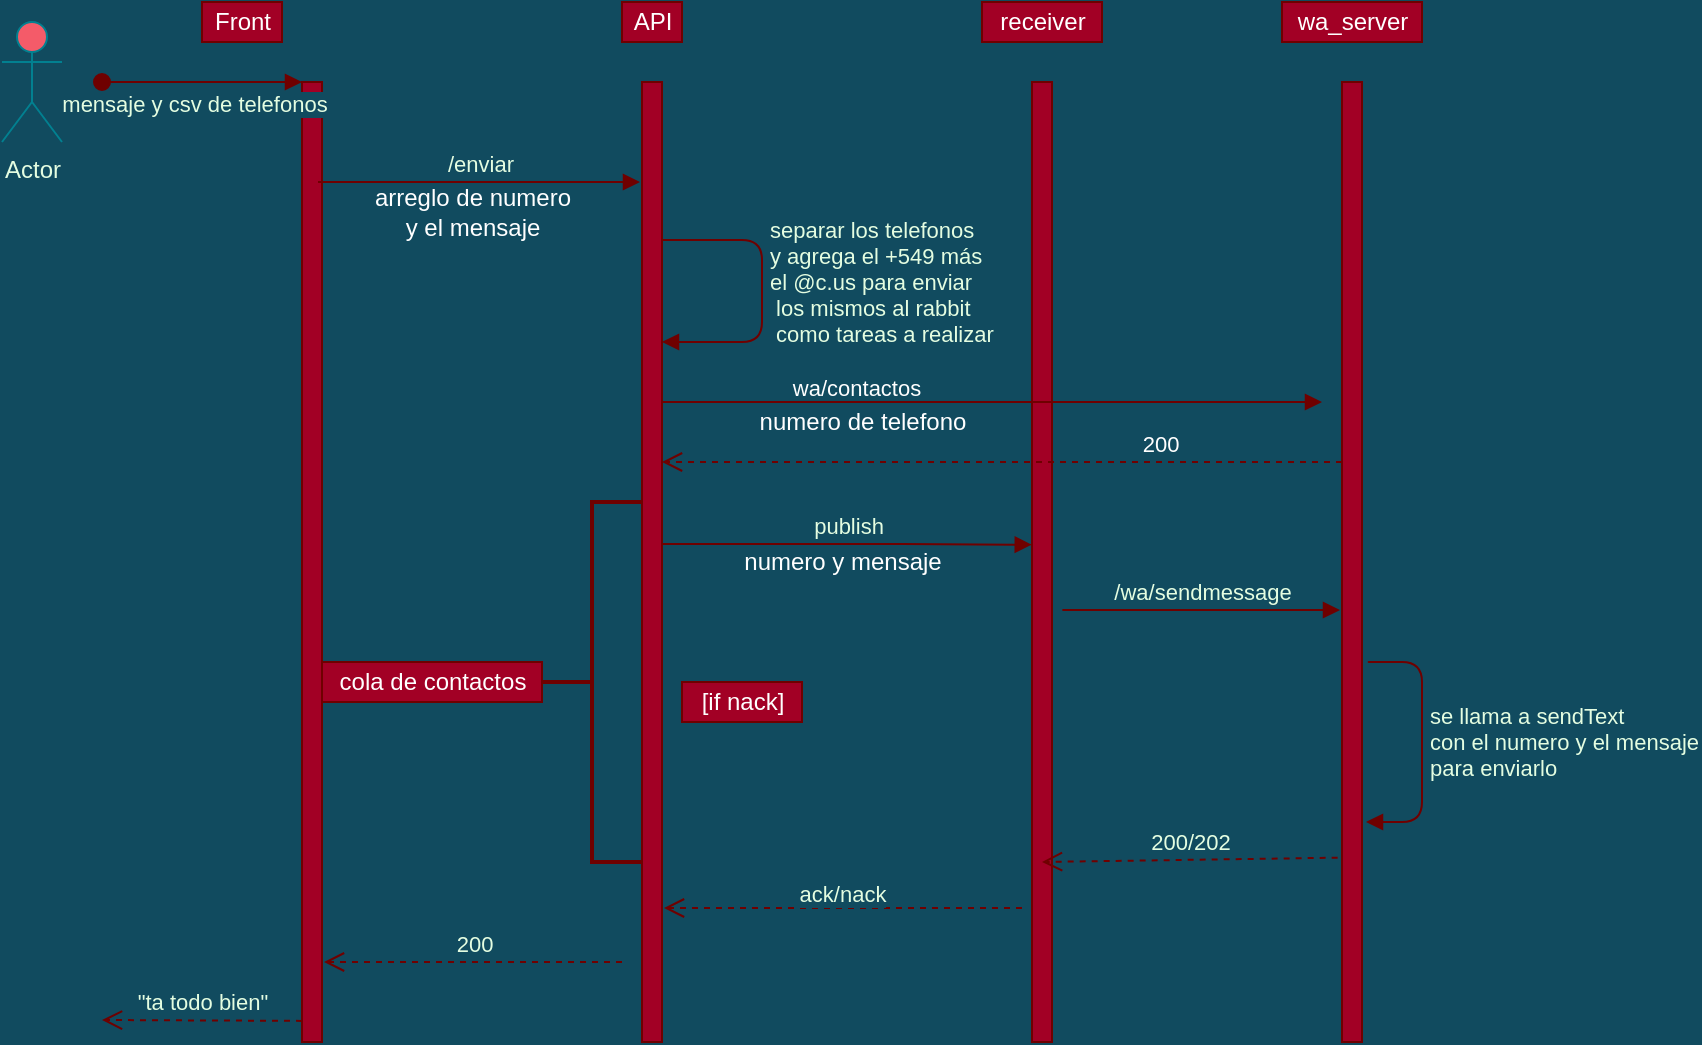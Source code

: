<mxfile version="14.9.6" type="github" pages="3">
  <diagram id="e_GjIW62b-9_NgmLpTDM" name="Page-1">
    <mxGraphModel dx="1848" dy="567" grid="1" gridSize="10" guides="1" tooltips="1" connect="1" arrows="1" fold="1" page="1" pageScale="1" pageWidth="827" pageHeight="1169" background="#114B5F" math="0" shadow="0">
      <root>
        <mxCell id="0" />
        <mxCell id="1" parent="0" />
        <mxCell id="rRYqMlunE34TTQPCxK1C-10" value="" style="html=1;points=[];perimeter=orthogonalPerimeter;fontStyle=0;fillColor=#a20025;strokeColor=#6F0000;fontColor=#ffffff;" parent="1" vertex="1">
          <mxGeometry x="110" y="70" width="10" height="480" as="geometry" />
        </mxCell>
        <mxCell id="rRYqMlunE34TTQPCxK1C-11" value="mensaje y csv de telefonos" style="html=1;verticalAlign=bottom;startArrow=oval;endArrow=block;startSize=8;fontColor=#E4FDE1;labelBackgroundColor=#114B5F;fontStyle=0;fillColor=#a20025;strokeColor=#6F0000;" parent="1" target="rRYqMlunE34TTQPCxK1C-10" edge="1">
          <mxGeometry x="-0.077" y="-20" relative="1" as="geometry">
            <mxPoint x="10" y="70" as="sourcePoint" />
            <mxPoint as="offset" />
          </mxGeometry>
        </mxCell>
        <mxCell id="rRYqMlunE34TTQPCxK1C-13" value="API" style="text;html=1;align=center;verticalAlign=middle;resizable=0;points=[];autosize=1;fontStyle=0;fillColor=#a20025;strokeColor=#6F0000;fontColor=#ffffff;" parent="1" vertex="1">
          <mxGeometry x="270" y="30" width="30" height="20" as="geometry" />
        </mxCell>
        <mxCell id="rRYqMlunE34TTQPCxK1C-14" value="Front" style="text;html=1;align=center;verticalAlign=middle;resizable=0;points=[];autosize=1;fontStyle=0;fillColor=#a20025;strokeColor=#6F0000;fontColor=#ffffff;" parent="1" vertex="1">
          <mxGeometry x="60" y="30" width="40" height="20" as="geometry" />
        </mxCell>
        <mxCell id="rRYqMlunE34TTQPCxK1C-15" value="" style="html=1;points=[];perimeter=orthogonalPerimeter;fontStyle=0;fillColor=#a20025;strokeColor=#6F0000;fontColor=#ffffff;" parent="1" vertex="1">
          <mxGeometry x="280" y="70" width="10" height="480" as="geometry" />
        </mxCell>
        <mxCell id="rRYqMlunE34TTQPCxK1C-17" value="receiver" style="text;html=1;align=center;verticalAlign=middle;resizable=0;points=[];autosize=1;fontStyle=0;fillColor=#a20025;strokeColor=#6F0000;fontColor=#ffffff;" parent="1" vertex="1">
          <mxGeometry x="450" y="30" width="60" height="20" as="geometry" />
        </mxCell>
        <mxCell id="rRYqMlunE34TTQPCxK1C-18" value="" style="html=1;points=[];perimeter=orthogonalPerimeter;fontStyle=0;fillColor=#a20025;strokeColor=#6F0000;fontColor=#ffffff;" parent="1" vertex="1">
          <mxGeometry x="475" y="70" width="10" height="480" as="geometry" />
        </mxCell>
        <mxCell id="rRYqMlunE34TTQPCxK1C-20" value="/enviar" style="html=1;verticalAlign=bottom;endArrow=block;fontColor=#E4FDE1;labelBackgroundColor=#114B5F;fontStyle=0;fillColor=#a20025;strokeColor=#6F0000;" parent="1" edge="1">
          <mxGeometry width="80" relative="1" as="geometry">
            <mxPoint x="118" y="120" as="sourcePoint" />
            <mxPoint x="279" y="120" as="targetPoint" />
          </mxGeometry>
        </mxCell>
        <mxCell id="rRYqMlunE34TTQPCxK1C-26" value="separar los telefonos&lt;br&gt;y agrega el +549 más&lt;br&gt;el @c.us para&amp;nbsp;enviar&lt;br&gt;&amp;nbsp;los mismos al rabbit&lt;br&gt;&amp;nbsp;como tareas a realizar" style="edgeStyle=orthogonalEdgeStyle;html=1;align=left;spacingLeft=2;endArrow=block;entryX=1;entryY=0;fontColor=#E4FDE1;labelBackgroundColor=#114B5F;fontStyle=0;fillColor=#a20025;strokeColor=#6F0000;" parent="1" edge="1">
          <mxGeometry x="-0.06" relative="1" as="geometry">
            <mxPoint x="290" y="149" as="sourcePoint" />
            <Array as="points">
              <mxPoint x="340" y="149" />
              <mxPoint x="340" y="200" />
            </Array>
            <mxPoint x="290" y="200" as="targetPoint" />
            <mxPoint as="offset" />
          </mxGeometry>
        </mxCell>
        <mxCell id="rRYqMlunE34TTQPCxK1C-27" value="publish&lt;br&gt;" style="html=1;verticalAlign=bottom;endArrow=block;fontColor=#E4FDE1;labelBackgroundColor=#114B5F;fontStyle=0;fillColor=#a20025;strokeColor=#6F0000;entryX=-0.012;entryY=0.482;entryDx=0;entryDy=0;entryPerimeter=0;" parent="1" edge="1" target="rRYqMlunE34TTQPCxK1C-18">
          <mxGeometry width="80" relative="1" as="geometry">
            <mxPoint x="290" y="301" as="sourcePoint" />
            <mxPoint x="470" y="240" as="targetPoint" />
            <Array as="points">
              <mxPoint x="350" y="301" />
              <mxPoint x="400" y="301" />
            </Array>
          </mxGeometry>
        </mxCell>
        <mxCell id="rRYqMlunE34TTQPCxK1C-29" value="" style="strokeWidth=2;html=1;shape=mxgraph.flowchart.annotation_2;align=left;labelPosition=right;pointerEvents=1;fontStyle=0;fillColor=#a20025;strokeColor=#6F0000;fontColor=#ffffff;" parent="1" vertex="1">
          <mxGeometry x="230" y="280" width="50" height="180" as="geometry" />
        </mxCell>
        <mxCell id="rRYqMlunE34TTQPCxK1C-30" value="cola de contactos" style="text;html=1;align=center;verticalAlign=middle;resizable=0;points=[];autosize=1;fontStyle=0;fillColor=#a20025;strokeColor=#6F0000;fontColor=#ffffff;" parent="1" vertex="1">
          <mxGeometry x="120" y="360" width="110" height="20" as="geometry" />
        </mxCell>
        <mxCell id="rRYqMlunE34TTQPCxK1C-33" value="" style="html=1;points=[];perimeter=orthogonalPerimeter;fontStyle=0;fillColor=#a20025;strokeColor=#6F0000;fontColor=#ffffff;" parent="1" vertex="1">
          <mxGeometry x="630" y="70" width="10" height="480" as="geometry" />
        </mxCell>
        <mxCell id="rRYqMlunE34TTQPCxK1C-35" value="/wa/sendmessage" style="html=1;verticalAlign=bottom;endArrow=block;fontColor=#E4FDE1;labelBackgroundColor=#114B5F;fontStyle=0;fillColor=#a20025;strokeColor=#6F0000;exitX=1.518;exitY=0.55;exitDx=0;exitDy=0;exitPerimeter=0;" parent="1" edge="1" source="rRYqMlunE34TTQPCxK1C-18">
          <mxGeometry width="80" relative="1" as="geometry">
            <mxPoint x="485" y="260" as="sourcePoint" />
            <mxPoint x="629" y="334" as="targetPoint" />
          </mxGeometry>
        </mxCell>
        <mxCell id="rRYqMlunE34TTQPCxK1C-36" value="wa_server" style="text;html=1;align=center;verticalAlign=middle;resizable=0;points=[];autosize=1;fontStyle=0;fillColor=#a20025;strokeColor=#6F0000;fontColor=#ffffff;" parent="1" vertex="1">
          <mxGeometry x="600" y="30" width="70" height="20" as="geometry" />
        </mxCell>
        <mxCell id="rRYqMlunE34TTQPCxK1C-38" value="se llama a sendText&lt;br&gt;con el numero y el mensaje&lt;br&gt;para enviarlo" style="edgeStyle=orthogonalEdgeStyle;html=1;align=left;spacingLeft=2;endArrow=block;fontColor=#E4FDE1;labelBackgroundColor=#114B5F;fontStyle=0;fillColor=#a20025;strokeColor=#6F0000;" parent="1" edge="1">
          <mxGeometry x="0.08" relative="1" as="geometry">
            <mxPoint x="650" y="360" as="sourcePoint" />
            <Array as="points">
              <mxPoint x="640" y="360" />
              <mxPoint x="670" y="360" />
              <mxPoint x="670" y="440" />
            </Array>
            <mxPoint x="642" y="440" as="targetPoint" />
            <mxPoint as="offset" />
          </mxGeometry>
        </mxCell>
        <mxCell id="rRYqMlunE34TTQPCxK1C-39" value="200/202" style="html=1;verticalAlign=bottom;endArrow=open;dashed=1;endSize=8;fontColor=#E4FDE1;labelBackgroundColor=#114B5F;fontStyle=0;fillColor=#a20025;strokeColor=#6F0000;exitX=-0.218;exitY=0.808;exitDx=0;exitDy=0;exitPerimeter=0;" parent="1" edge="1" source="rRYqMlunE34TTQPCxK1C-33">
          <mxGeometry relative="1" as="geometry">
            <mxPoint x="630" y="380" as="sourcePoint" />
            <mxPoint x="480" y="460" as="targetPoint" />
            <mxPoint as="offset" />
          </mxGeometry>
        </mxCell>
        <mxCell id="rRYqMlunE34TTQPCxK1C-40" value="ack/nack" style="html=1;verticalAlign=bottom;endArrow=open;dashed=1;endSize=8;fontColor=#E4FDE1;labelBackgroundColor=#114B5F;fontStyle=0;fillColor=#a20025;strokeColor=#6F0000;" parent="1" edge="1">
          <mxGeometry x="0.006" y="2" relative="1" as="geometry">
            <mxPoint x="470" y="483" as="sourcePoint" />
            <mxPoint x="291" y="483" as="targetPoint" />
            <Array as="points" />
            <mxPoint as="offset" />
          </mxGeometry>
        </mxCell>
        <mxCell id="rRYqMlunE34TTQPCxK1C-41" value="200" style="html=1;verticalAlign=bottom;endArrow=open;dashed=1;endSize=8;fontColor=#E4FDE1;labelBackgroundColor=#114B5F;fontStyle=0;fillColor=#a20025;strokeColor=#6F0000;" parent="1" edge="1">
          <mxGeometry relative="1" as="geometry">
            <mxPoint x="270" y="510" as="sourcePoint" />
            <mxPoint x="121" y="510" as="targetPoint" />
          </mxGeometry>
        </mxCell>
        <mxCell id="rRYqMlunE34TTQPCxK1C-42" value="&quot;ta todo bien&quot;&lt;br&gt;" style="html=1;verticalAlign=bottom;endArrow=open;dashed=1;endSize=8;fontColor=#E4FDE1;labelBackgroundColor=#114B5F;fontStyle=0;fillColor=#a20025;strokeColor=#6F0000;exitX=0;exitY=0.978;exitDx=0;exitDy=0;exitPerimeter=0;" parent="1" edge="1" source="rRYqMlunE34TTQPCxK1C-10">
          <mxGeometry relative="1" as="geometry">
            <mxPoint x="110" y="430" as="sourcePoint" />
            <mxPoint x="10" y="539" as="targetPoint" />
          </mxGeometry>
        </mxCell>
        <mxCell id="vmRkT-IFG5H0dKgP35je-5" value="Actor" style="shape=umlActor;verticalLabelPosition=bottom;verticalAlign=top;html=1;fillColor=#F45B69;strokeColor=#028090;fontColor=#E4FDE1;" vertex="1" parent="1">
          <mxGeometry x="-40" y="40" width="30" height="60" as="geometry" />
        </mxCell>
        <mxCell id="vmRkT-IFG5H0dKgP35je-7" value="[if nack]" style="text;html=1;align=center;verticalAlign=middle;resizable=0;points=[];autosize=1;strokeColor=#6F0000;fontColor=#ffffff;fillColor=#a20025;" vertex="1" parent="1">
          <mxGeometry x="300" y="370" width="60" height="20" as="geometry" />
        </mxCell>
        <mxCell id="vmRkT-IFG5H0dKgP35je-16" value="numero y mensaje" style="text;html=1;align=center;verticalAlign=middle;resizable=0;points=[];autosize=1;strokeColor=none;fontColor=#FFFFFF;" vertex="1" parent="1">
          <mxGeometry x="325" y="300" width="110" height="20" as="geometry" />
        </mxCell>
        <mxCell id="vmRkT-IFG5H0dKgP35je-17" value="arreglo de numero &lt;br&gt;y el mensaje" style="text;html=1;align=center;verticalAlign=middle;resizable=0;points=[];autosize=1;strokeColor=none;fontColor=#FFFFFF;" vertex="1" parent="1">
          <mxGeometry x="140" y="120" width="110" height="30" as="geometry" />
        </mxCell>
        <mxCell id="vmRkT-IFG5H0dKgP35je-18" value="wa/contactos" style="html=1;verticalAlign=bottom;endArrow=block;labelBackgroundColor=none;fontColor=#FFFFFF;strokeColor=#6F0000;fillColor=#F45B69;" edge="1" parent="1">
          <mxGeometry x="-0.415" y="-2" width="80" relative="1" as="geometry">
            <mxPoint x="290" y="230" as="sourcePoint" />
            <mxPoint x="620" y="230" as="targetPoint" />
            <mxPoint as="offset" />
          </mxGeometry>
        </mxCell>
        <mxCell id="vmRkT-IFG5H0dKgP35je-19" value="numero de telefono" style="text;html=1;align=center;verticalAlign=middle;resizable=0;points=[];autosize=1;strokeColor=none;fontColor=#FFFFFF;" vertex="1" parent="1">
          <mxGeometry x="330" y="230" width="120" height="20" as="geometry" />
        </mxCell>
        <mxCell id="vmRkT-IFG5H0dKgP35je-20" value="200" style="html=1;verticalAlign=bottom;endArrow=open;dashed=1;endSize=8;labelBackgroundColor=none;fontColor=#FFFFFF;strokeColor=#6F0000;fillColor=#F45B69;" edge="1" parent="1" target="rRYqMlunE34TTQPCxK1C-15">
          <mxGeometry x="-0.471" relative="1" as="geometry">
            <mxPoint x="630" y="260" as="sourcePoint" />
            <mxPoint x="550" y="260" as="targetPoint" />
            <mxPoint x="-1" as="offset" />
          </mxGeometry>
        </mxCell>
      </root>
    </mxGraphModel>
  </diagram>
  <diagram id="nvcsUZCZ_lyO4qrPr8XE" name="Page-2">
    <mxGraphModel dx="1848" dy="567" grid="1" gridSize="10" guides="1" tooltips="1" connect="1" arrows="1" fold="1" page="1" pageScale="1" pageWidth="827" pageHeight="1169" background="#114B5F" math="0" shadow="0">
      <root>
        <mxCell id="duWVvaIoEpHsNVLwJWk0-0" />
        <mxCell id="duWVvaIoEpHsNVLwJWk0-1" parent="duWVvaIoEpHsNVLwJWk0-0" />
        <mxCell id="7IUWTPmFv9OWIRrUlm-j-0" value="" style="html=1;points=[];perimeter=orthogonalPerimeter;fontStyle=0;fontColor=#ffffff;fillColor=#6F0000;strokeColor=#33FFFF;" vertex="1" parent="duWVvaIoEpHsNVLwJWk0-1">
          <mxGeometry x="-8" y="61" width="10" height="760" as="geometry" />
        </mxCell>
        <mxCell id="7IUWTPmFv9OWIRrUlm-j-1" value="mensaje y csv de telefonos" style="html=1;verticalAlign=bottom;startArrow=oval;endArrow=block;startSize=8;fontColor=#E4FDE1;labelBackgroundColor=#114B5F;fontStyle=0;fillColor=#a20025;strokeColor=#6F0000;" edge="1" parent="duWVvaIoEpHsNVLwJWk0-1" target="7IUWTPmFv9OWIRrUlm-j-0">
          <mxGeometry x="-0.077" y="-20" relative="1" as="geometry">
            <mxPoint x="-108" y="61.0" as="sourcePoint" />
            <mxPoint as="offset" />
          </mxGeometry>
        </mxCell>
        <mxCell id="7IUWTPmFv9OWIRrUlm-j-2" value="API" style="text;html=1;align=center;verticalAlign=middle;resizable=0;points=[];autosize=1;fontStyle=0;fillColor=#a20025;fontColor=#ffffff;strokeColor=#000000;" vertex="1" parent="duWVvaIoEpHsNVLwJWk0-1">
          <mxGeometry x="152" y="21" width="30" height="20" as="geometry" />
        </mxCell>
        <mxCell id="7IUWTPmFv9OWIRrUlm-j-3" value="Front" style="text;html=1;align=center;verticalAlign=middle;resizable=0;points=[];autosize=1;fontStyle=0;fillColor=#a20025;fontColor=#ffffff;strokeColor=#000000;" vertex="1" parent="duWVvaIoEpHsNVLwJWk0-1">
          <mxGeometry x="-58" y="21" width="40" height="20" as="geometry" />
        </mxCell>
        <mxCell id="7IUWTPmFv9OWIRrUlm-j-4" value="" style="html=1;points=[];perimeter=orthogonalPerimeter;fontStyle=0;fontColor=#ffffff;fillColor=#6F0000;strokeColor=#33FFFF;" vertex="1" parent="duWVvaIoEpHsNVLwJWk0-1">
          <mxGeometry x="162" y="71" width="10" height="760" as="geometry" />
        </mxCell>
        <mxCell id="7IUWTPmFv9OWIRrUlm-j-5" value="receiver" style="text;html=1;align=center;verticalAlign=middle;resizable=0;points=[];autosize=1;fontStyle=0;fillColor=#a20025;fontColor=#ffffff;strokeColor=#000000;" vertex="1" parent="duWVvaIoEpHsNVLwJWk0-1">
          <mxGeometry x="332" y="21" width="60" height="20" as="geometry" />
        </mxCell>
        <mxCell id="7IUWTPmFv9OWIRrUlm-j-6" value="" style="html=1;points=[];perimeter=orthogonalPerimeter;fontStyle=0;fontColor=#ffffff;fillColor=#6F0000;strokeColor=#33FFFF;" vertex="1" parent="duWVvaIoEpHsNVLwJWk0-1">
          <mxGeometry x="357" y="71" width="10" height="750" as="geometry" />
        </mxCell>
        <mxCell id="7IUWTPmFv9OWIRrUlm-j-7" value="/enviar" style="html=1;verticalAlign=bottom;endArrow=block;fontColor=#E4FDE1;labelBackgroundColor=#114B5F;fontStyle=0;fillColor=#a20025;strokeColor=#6F0000;" edge="1" parent="duWVvaIoEpHsNVLwJWk0-1">
          <mxGeometry width="80" relative="1" as="geometry">
            <mxPoint y="111.0" as="sourcePoint" />
            <mxPoint x="161" y="111.0" as="targetPoint" />
          </mxGeometry>
        </mxCell>
        <mxCell id="7IUWTPmFv9OWIRrUlm-j-8" value="separar los telefonos&lt;br&gt;y agrega el +549 más&lt;br&gt;el @c.us para&amp;nbsp;enviar&lt;br&gt;&amp;nbsp;los mismos al rabbit&lt;br&gt;&amp;nbsp;como tareas a realizar" style="edgeStyle=orthogonalEdgeStyle;html=1;align=left;spacingLeft=2;endArrow=block;entryX=1;entryY=0;fontColor=#E4FDE1;labelBackgroundColor=#114B5F;fontStyle=0;fillColor=#a20025;strokeColor=#6F0000;" edge="1" parent="duWVvaIoEpHsNVLwJWk0-1">
          <mxGeometry x="-0.06" relative="1" as="geometry">
            <mxPoint x="172" y="140" as="sourcePoint" />
            <Array as="points">
              <mxPoint x="222" y="140" />
              <mxPoint x="222" y="191" />
            </Array>
            <mxPoint x="172" y="191.0" as="targetPoint" />
            <mxPoint as="offset" />
          </mxGeometry>
        </mxCell>
        <mxCell id="7IUWTPmFv9OWIRrUlm-j-11" value="cola de contactos" style="text;html=1;align=center;verticalAlign=middle;resizable=0;points=[];autosize=1;fontStyle=0;fontColor=#FFFFFF;" vertex="1" parent="duWVvaIoEpHsNVLwJWk0-1">
          <mxGeometry x="217" y="370" width="110" height="20" as="geometry" />
        </mxCell>
        <mxCell id="7IUWTPmFv9OWIRrUlm-j-12" value="" style="html=1;points=[];perimeter=orthogonalPerimeter;fontStyle=0;fontColor=#ffffff;fillColor=#6F0000;strokeColor=#33FFFF;" vertex="1" parent="duWVvaIoEpHsNVLwJWk0-1">
          <mxGeometry x="512" y="71" width="10" height="750" as="geometry" />
        </mxCell>
        <mxCell id="7IUWTPmFv9OWIRrUlm-j-14" value="wa_server" style="text;html=1;align=center;verticalAlign=middle;resizable=0;points=[];autosize=1;fontStyle=0;fillColor=#a20025;fontColor=#ffffff;strokeColor=#000000;" vertex="1" parent="duWVvaIoEpHsNVLwJWk0-1">
          <mxGeometry x="482" y="21" width="70" height="20" as="geometry" />
        </mxCell>
        <mxCell id="7IUWTPmFv9OWIRrUlm-j-18" value="200" style="html=1;verticalAlign=bottom;endArrow=open;dashed=1;endSize=8;fontColor=#E4FDE1;labelBackgroundColor=#114B5F;fontStyle=0;fillColor=#a20025;strokeColor=#6F0000;" edge="1" parent="duWVvaIoEpHsNVLwJWk0-1">
          <mxGeometry relative="1" as="geometry">
            <mxPoint x="152" y="440.41" as="sourcePoint" />
            <mxPoint x="3" y="440.41" as="targetPoint" />
          </mxGeometry>
        </mxCell>
        <mxCell id="7IUWTPmFv9OWIRrUlm-j-19" value="200" style="html=1;verticalAlign=bottom;endArrow=open;dashed=1;endSize=8;fontColor=#E4FDE1;labelBackgroundColor=#114B5F;fontStyle=0;fillColor=#a20025;strokeColor=#6F0000;exitX=0;exitY=0.978;exitDx=0;exitDy=0;exitPerimeter=0;" edge="1" parent="duWVvaIoEpHsNVLwJWk0-1" source="7IUWTPmFv9OWIRrUlm-j-0">
          <mxGeometry relative="1" as="geometry">
            <mxPoint x="-8" y="421" as="sourcePoint" />
            <mxPoint x="-108" y="804" as="targetPoint" />
          </mxGeometry>
        </mxCell>
        <mxCell id="7IUWTPmFv9OWIRrUlm-j-20" value="Actor" style="shape=umlActor;verticalLabelPosition=bottom;verticalAlign=top;html=1;fillColor=#F45B69;strokeColor=#028090;fontColor=#E4FDE1;" vertex="1" parent="duWVvaIoEpHsNVLwJWk0-1">
          <mxGeometry x="-158" y="31" width="30" height="60" as="geometry" />
        </mxCell>
        <mxCell id="7IUWTPmFv9OWIRrUlm-j-23" value="arreglo de numero &lt;br&gt;y el mensaje" style="text;html=1;align=center;verticalAlign=middle;resizable=0;points=[];autosize=1;strokeColor=none;fontColor=#FFFFFF;" vertex="1" parent="duWVvaIoEpHsNVLwJWk0-1">
          <mxGeometry x="22" y="111" width="110" height="30" as="geometry" />
        </mxCell>
        <mxCell id="7IUWTPmFv9OWIRrUlm-j-24" value="wa/contactos" style="html=1;verticalAlign=bottom;endArrow=block;labelBackgroundColor=none;fontColor=#FFFFFF;strokeColor=#6F0000;fillColor=#F45B69;" edge="1" parent="duWVvaIoEpHsNVLwJWk0-1">
          <mxGeometry x="-0.415" y="-2" width="80" relative="1" as="geometry">
            <mxPoint x="172" y="221.0" as="sourcePoint" />
            <mxPoint x="502.0" y="221.0" as="targetPoint" />
            <mxPoint as="offset" />
          </mxGeometry>
        </mxCell>
        <mxCell id="7IUWTPmFv9OWIRrUlm-j-25" value="numero de telefono" style="text;html=1;align=center;verticalAlign=middle;resizable=0;points=[];autosize=1;strokeColor=none;fontColor=#FFFFFF;" vertex="1" parent="duWVvaIoEpHsNVLwJWk0-1">
          <mxGeometry x="212" y="221" width="120" height="20" as="geometry" />
        </mxCell>
        <mxCell id="7IUWTPmFv9OWIRrUlm-j-26" value="200/202" style="html=1;verticalAlign=bottom;endArrow=open;dashed=1;endSize=8;labelBackgroundColor=none;fontColor=#FFFFFF;strokeColor=#6F0000;fillColor=#F45B69;" edge="1" parent="duWVvaIoEpHsNVLwJWk0-1" target="7IUWTPmFv9OWIRrUlm-j-4">
          <mxGeometry x="-0.471" relative="1" as="geometry">
            <mxPoint x="512.0" y="251.0" as="sourcePoint" />
            <mxPoint x="432" y="251" as="targetPoint" />
            <mxPoint x="-1" as="offset" />
          </mxGeometry>
        </mxCell>
        <mxCell id="7IUWTPmFv9OWIRrUlm-j-28" value="[IF 200]" style="text;html=1;align=center;verticalAlign=middle;resizable=0;points=[];autosize=1;strokeColor=#6F0000;fontColor=#ffffff;fillColor=#a20025;" vertex="1" parent="duWVvaIoEpHsNVLwJWk0-1">
          <mxGeometry x="172" y="271" width="60" height="20" as="geometry" />
        </mxCell>
        <mxCell id="7IUWTPmFv9OWIRrUlm-j-29" value="[IF 202]" style="text;html=1;align=center;verticalAlign=middle;resizable=0;points=[];autosize=1;strokeColor=#6F0000;fontColor=#ffffff;fillColor=#a20025;" vertex="1" parent="duWVvaIoEpHsNVLwJWk0-1">
          <mxGeometry x="172" y="491" width="60" height="20" as="geometry" />
        </mxCell>
        <mxCell id="l0CbvsXMqjMeDrieVr2W-0" value="EnviarMensaje" style="edgeStyle=orthogonalEdgeStyle;html=1;align=left;spacingLeft=2;endArrow=block;entryX=1;entryY=0;fontColor=#E4FDE1;labelBackgroundColor=#114B5F;fontStyle=0;fillColor=#a20025;strokeColor=#6F0000;" edge="1" parent="duWVvaIoEpHsNVLwJWk0-1">
          <mxGeometry x="-0.06" relative="1" as="geometry">
            <mxPoint x="172" y="345.47" as="sourcePoint" />
            <Array as="points">
              <mxPoint x="222" y="345.47" />
              <mxPoint x="222" y="396.47" />
            </Array>
            <mxPoint x="172" y="396.47" as="targetPoint" />
            <mxPoint as="offset" />
          </mxGeometry>
        </mxCell>
        <mxCell id="l0CbvsXMqjMeDrieVr2W-1" value="cola de agendar" style="text;html=1;align=center;verticalAlign=middle;resizable=0;points=[];autosize=1;fontStyle=0;fontColor=#FFFFFF;" vertex="1" parent="duWVvaIoEpHsNVLwJWk0-1">
          <mxGeometry x="222" y="741" width="100" height="20" as="geometry" />
        </mxCell>
        <mxCell id="l0CbvsXMqjMeDrieVr2W-2" value="EnviarMensaje" style="edgeStyle=orthogonalEdgeStyle;html=1;align=left;spacingLeft=2;endArrow=block;entryX=1;entryY=0;fontColor=#E4FDE1;labelBackgroundColor=#114B5F;fontStyle=0;fillColor=#a20025;strokeColor=#6F0000;" edge="1" parent="duWVvaIoEpHsNVLwJWk0-1">
          <mxGeometry x="-0.06" relative="1" as="geometry">
            <mxPoint x="177.01" y="711" as="sourcePoint" />
            <Array as="points">
              <mxPoint x="227.01" y="711" />
              <mxPoint x="227.01" y="762" />
            </Array>
            <mxPoint x="177.01" y="762" as="targetPoint" />
            <mxPoint as="offset" />
          </mxGeometry>
        </mxCell>
        <mxCell id="nAEHPFP_jKM4JDUUHZeW-0" value="add cola agregar" style="whiteSpace=wrap;html=1;rounded=0;sketch=0;fontColor=#FFFFFF;strokeColor=#33FFFF;fillColor=#6F0000;" vertex="1" parent="duWVvaIoEpHsNVLwJWk0-1">
          <mxGeometry x="172" y="511" width="80" height="30" as="geometry" />
        </mxCell>
        <mxCell id="nAEHPFP_jKM4JDUUHZeW-1" value="add cola contactos" style="whiteSpace=wrap;html=1;rounded=0;sketch=0;fontColor=#FFFFFF;strokeColor=#33FFFF;fillColor=#6F0000;" vertex="1" parent="duWVvaIoEpHsNVLwJWk0-1">
          <mxGeometry x="172" y="291" width="80" height="30" as="geometry" />
        </mxCell>
        <mxCell id="nAEHPFP_jKM4JDUUHZeW-2" value="" style="html=1;points=[];perimeter=orthogonalPerimeter;rounded=0;sketch=0;fontColor=#FFFFFF;strokeColor=#33FFFF;fillColor=#6F0000;" vertex="1" parent="duWVvaIoEpHsNVLwJWk0-1">
          <mxGeometry x="652" y="71" width="10" height="740" as="geometry" />
        </mxCell>
        <mxCell id="nAEHPFP_jKM4JDUUHZeW-3" value="contactos" style="text;align=center;verticalAlign=middle;resizable=0;points=[];autosize=1;fillColor=#a20025;fontColor=#ffffff;strokeColor=#000000;" vertex="1" parent="duWVvaIoEpHsNVLwJWk0-1">
          <mxGeometry x="622" y="31" width="80" height="20" as="geometry" />
        </mxCell>
        <mxCell id="QPnsRI8cQ0i_AQByiZ1Q-0" value="" style="html=1;points=[];perimeter=orthogonalPerimeter;rounded=0;sketch=0;fontColor=#FFFFFF;strokeColor=#33FFFF;fillColor=#6F0000;" vertex="1" parent="duWVvaIoEpHsNVLwJWk0-1">
          <mxGeometry x="782" y="71" width="10" height="740" as="geometry" />
        </mxCell>
        <mxCell id="QPnsRI8cQ0i_AQByiZ1Q-1" value="/py/agregarContacto" style="html=1;verticalAlign=bottom;endArrow=block;labelBackgroundColor=none;fontColor=#FFFFFF;strokeColor=#6f0000;fillColor=#F45B69;" edge="1" parent="duWVvaIoEpHsNVLwJWk0-1">
          <mxGeometry x="0.149" width="80" relative="1" as="geometry">
            <mxPoint x="172" y="571" as="sourcePoint" />
            <mxPoint x="642" y="571" as="targetPoint" />
            <mxPoint x="1" as="offset" />
          </mxGeometry>
        </mxCell>
        <mxCell id="QPnsRI8cQ0i_AQByiZ1Q-2" value="refresh_wa" style="text;html=1;align=center;verticalAlign=middle;resizable=0;points=[];autosize=1;fontColor=#FFFFFF;fillColor=#A20025;strokeColor=#000000;" vertex="1" parent="duWVvaIoEpHsNVLwJWk0-1">
          <mxGeometry x="747" y="31" width="70" height="20" as="geometry" />
        </mxCell>
        <mxCell id="QPnsRI8cQ0i_AQByiZ1Q-3" value="nombre telefono" style="text;html=1;align=center;verticalAlign=middle;resizable=0;points=[];autosize=1;strokeColor=none;fontColor=#FFFFFF;" vertex="1" parent="duWVvaIoEpHsNVLwJWk0-1">
          <mxGeometry x="392" y="576" width="100" height="20" as="geometry" />
        </mxCell>
        <mxCell id="QPnsRI8cQ0i_AQByiZ1Q-4" value="actualiza" style="html=1;verticalAlign=bottom;endArrow=block;labelBackgroundColor=none;fontColor=#FFFFFF;strokeColor=#6f0000;fillColor=#F45B69;" edge="1" parent="duWVvaIoEpHsNVLwJWk0-1">
          <mxGeometry width="80" relative="1" as="geometry">
            <mxPoint x="662" y="601" as="sourcePoint" />
            <mxPoint x="772" y="602" as="targetPoint" />
            <Array as="points" />
          </mxGeometry>
        </mxCell>
        <mxCell id="QPnsRI8cQ0i_AQByiZ1Q-5" value="return" style="html=1;verticalAlign=bottom;endArrow=open;dashed=1;endSize=8;labelBackgroundColor=none;fontColor=#FFFFFF;strokeColor=#6f0000;fillColor=#F45B69;entryX=1.141;entryY=0.758;entryDx=0;entryDy=0;entryPerimeter=0;" edge="1" parent="duWVvaIoEpHsNVLwJWk0-1" target="nAEHPFP_jKM4JDUUHZeW-2">
          <mxGeometry relative="1" as="geometry">
            <mxPoint x="782" y="631" as="sourcePoint" />
            <mxPoint x="702" y="631" as="targetPoint" />
          </mxGeometry>
        </mxCell>
        <mxCell id="QPnsRI8cQ0i_AQByiZ1Q-6" value="200" style="html=1;verticalAlign=bottom;endArrow=open;dashed=1;endSize=8;labelBackgroundColor=none;fontColor=#FFFFFF;strokeColor=#6f0000;fillColor=#F45B69;entryX=1.553;entryY=0.765;entryDx=0;entryDy=0;entryPerimeter=0;" edge="1" parent="duWVvaIoEpHsNVLwJWk0-1" target="7IUWTPmFv9OWIRrUlm-j-4">
          <mxGeometry x="-0.195" y="1" relative="1" as="geometry">
            <mxPoint x="637" y="651" as="sourcePoint" />
            <mxPoint x="367" y="652" as="targetPoint" />
            <mxPoint as="offset" />
          </mxGeometry>
        </mxCell>
        <mxCell id="QPnsRI8cQ0i_AQByiZ1Q-8" value="" style="strokeWidth=2;html=1;shape=mxgraph.flowchart.annotation_2;align=left;labelPosition=right;pointerEvents=1;rounded=0;sketch=0;fontColor=#ffffff;fillColor=#a20025;strokeColor=#6F0000;" vertex="1" parent="duWVvaIoEpHsNVLwJWk0-1">
          <mxGeometry x="111" y="561" width="50" height="100" as="geometry" />
        </mxCell>
        <mxCell id="QPnsRI8cQ0i_AQByiZ1Q-9" value="Cola Agregar" style="whiteSpace=wrap;html=1;rounded=0;sketch=0;fontColor=#FFFFFF;strokeColor=#33FFFF;fillColor=#6F0000;" vertex="1" parent="duWVvaIoEpHsNVLwJWk0-1">
          <mxGeometry x="31" y="596" width="80" height="30" as="geometry" />
        </mxCell>
        <mxCell id="QPnsRI8cQ0i_AQByiZ1Q-10" value="200" style="html=1;verticalAlign=bottom;endArrow=open;dashed=1;endSize=8;labelBackgroundColor=none;fontColor=#FFFFFF;strokeColor=#6f0000;fillColor=#F45B69;" edge="1" parent="duWVvaIoEpHsNVLwJWk0-1">
          <mxGeometry relative="1" as="geometry">
            <mxPoint x="160" y="780" as="sourcePoint" />
            <mxPoint y="780" as="targetPoint" />
          </mxGeometry>
        </mxCell>
      </root>
    </mxGraphModel>
  </diagram>
  <diagram id="3qTv7cS8qoQp2ZpEVwdo" name="Page-3">
    <mxGraphModel dx="868" dy="482" grid="1" gridSize="10" guides="1" tooltips="1" connect="1" arrows="1" fold="1" page="1" pageScale="1" pageWidth="827" pageHeight="1169" background="#114B5F" math="0" shadow="0">
      <root>
        <mxCell id="i_1jzxrjV1UCwL123X9H-0" />
        <mxCell id="i_1jzxrjV1UCwL123X9H-1" parent="i_1jzxrjV1UCwL123X9H-0" />
        <mxCell id="i_1jzxrjV1UCwL123X9H-2" value="publish&lt;br&gt;" style="html=1;verticalAlign=bottom;endArrow=block;fontColor=#E4FDE1;labelBackgroundColor=#114B5F;fontStyle=0;fillColor=#a20025;strokeColor=#6F0000;" edge="1" parent="i_1jzxrjV1UCwL123X9H-1">
          <mxGeometry width="80" relative="1" as="geometry">
            <mxPoint x="160" y="471" as="sourcePoint" />
            <mxPoint x="330" y="471" as="targetPoint" />
            <Array as="points">
              <mxPoint x="220" y="471" />
              <mxPoint x="270" y="471" />
            </Array>
          </mxGeometry>
        </mxCell>
        <mxCell id="i_1jzxrjV1UCwL123X9H-3" value="" style="strokeWidth=2;html=1;shape=mxgraph.flowchart.annotation_2;align=left;labelPosition=right;pointerEvents=1;fontStyle=0;fillColor=#a20025;strokeColor=#6F0000;fontColor=#ffffff;" vertex="1" parent="i_1jzxrjV1UCwL123X9H-1">
          <mxGeometry x="100" y="450" width="50" height="180" as="geometry" />
        </mxCell>
        <mxCell id="i_1jzxrjV1UCwL123X9H-4" value="/wa/sendmessage" style="html=1;verticalAlign=bottom;endArrow=block;fontColor=#E4FDE1;labelBackgroundColor=#114B5F;fontStyle=0;fillColor=#a20025;strokeColor=#6F0000;exitX=1.518;exitY=0.55;exitDx=0;exitDy=0;exitPerimeter=0;entryX=0;entryY=0.356;entryDx=0;entryDy=0;entryPerimeter=0;" edge="1" parent="i_1jzxrjV1UCwL123X9H-1" target="JZgQWgVFKDxuLejHOpzt-0">
          <mxGeometry width="80" relative="1" as="geometry">
            <mxPoint x="350.0" y="504" as="sourcePoint" />
            <mxPoint x="488.82" y="504" as="targetPoint" />
          </mxGeometry>
        </mxCell>
        <mxCell id="i_1jzxrjV1UCwL123X9H-5" value="se llama a sendText&lt;br&gt;con el numero y el mensaje&lt;br&gt;para enviarlo" style="edgeStyle=orthogonalEdgeStyle;html=1;align=left;spacingLeft=2;endArrow=block;fontColor=#E4FDE1;labelBackgroundColor=#114B5F;fontStyle=0;fillColor=#a20025;strokeColor=#6F0000;" edge="1" parent="i_1jzxrjV1UCwL123X9H-1">
          <mxGeometry x="0.08" relative="1" as="geometry">
            <mxPoint x="520.0" y="530" as="sourcePoint" />
            <Array as="points">
              <mxPoint x="510" y="530" />
              <mxPoint x="540" y="530" />
              <mxPoint x="540" y="610" />
            </Array>
            <mxPoint x="512" y="610" as="targetPoint" />
            <mxPoint as="offset" />
          </mxGeometry>
        </mxCell>
        <mxCell id="i_1jzxrjV1UCwL123X9H-6" value="200/202" style="html=1;verticalAlign=bottom;endArrow=open;dashed=1;endSize=8;fontColor=#E4FDE1;labelBackgroundColor=#114B5F;fontStyle=0;fillColor=#a20025;strokeColor=#6F0000;exitX=-0.218;exitY=0.808;exitDx=0;exitDy=0;exitPerimeter=0;" edge="1" parent="i_1jzxrjV1UCwL123X9H-1">
          <mxGeometry relative="1" as="geometry">
            <mxPoint x="497.82" y="627.84" as="sourcePoint" />
            <mxPoint x="350" y="630" as="targetPoint" />
            <mxPoint as="offset" />
          </mxGeometry>
        </mxCell>
        <mxCell id="i_1jzxrjV1UCwL123X9H-7" value="ack/nack" style="html=1;verticalAlign=bottom;endArrow=open;dashed=1;endSize=8;fontColor=#E4FDE1;labelBackgroundColor=#114B5F;fontStyle=0;fillColor=#a20025;strokeColor=#6F0000;" edge="1" parent="i_1jzxrjV1UCwL123X9H-1">
          <mxGeometry x="0.006" y="2" relative="1" as="geometry">
            <mxPoint x="340" y="653" as="sourcePoint" />
            <mxPoint x="161" y="653" as="targetPoint" />
            <Array as="points" />
            <mxPoint as="offset" />
          </mxGeometry>
        </mxCell>
        <mxCell id="i_1jzxrjV1UCwL123X9H-8" value="numero y mensaje" style="text;html=1;align=center;verticalAlign=middle;resizable=0;points=[];autosize=1;strokeColor=none;fontColor=#FFFFFF;" vertex="1" parent="i_1jzxrjV1UCwL123X9H-1">
          <mxGeometry x="195" y="470" width="110" height="20" as="geometry" />
        </mxCell>
        <mxCell id="i_1jzxrjV1UCwL123X9H-9" value="" style="html=1;points=[];perimeter=orthogonalPerimeter;rounded=0;sketch=0;fontColor=#E4FDE1;fillColor=#6F0000;strokeColor=#33FFFF;" vertex="1" parent="i_1jzxrjV1UCwL123X9H-1">
          <mxGeometry x="155" y="390" width="10" height="320" as="geometry" />
        </mxCell>
        <mxCell id="i_1jzxrjV1UCwL123X9H-10" value="" style="html=1;points=[];perimeter=orthogonalPerimeter;rounded=0;sketch=0;fontColor=#E4FDE1;strokeColor=#028090;fillColor=#6F0000;" vertex="1" parent="i_1jzxrjV1UCwL123X9H-1">
          <mxGeometry x="340" y="390" width="10" height="320" as="geometry" />
        </mxCell>
        <mxCell id="JZgQWgVFKDxuLejHOpzt-0" value="" style="html=1;points=[];perimeter=orthogonalPerimeter;rounded=0;sketch=0;fontColor=#E4FDE1;strokeColor=#028090;fillColor=#6F0000;" vertex="1" parent="i_1jzxrjV1UCwL123X9H-1">
          <mxGeometry x="500" y="390" width="10" height="320" as="geometry" />
        </mxCell>
        <mxCell id="JZgQWgVFKDxuLejHOpzt-1" value="API" style="text;html=1;align=center;verticalAlign=middle;resizable=0;points=[];autosize=1;fontColor=#E4FDE1;fillColor=#A20025;strokeColor=#000000;" vertex="1" parent="i_1jzxrjV1UCwL123X9H-1">
          <mxGeometry x="145" y="370" width="30" height="20" as="geometry" />
        </mxCell>
        <mxCell id="JZgQWgVFKDxuLejHOpzt-2" value="Receiver" style="text;html=1;align=center;verticalAlign=middle;resizable=0;points=[];autosize=1;fontColor=#E4FDE1;fillColor=#A20025;strokeColor=#000000;" vertex="1" parent="i_1jzxrjV1UCwL123X9H-1">
          <mxGeometry x="315" y="370" width="60" height="20" as="geometry" />
        </mxCell>
        <mxCell id="JZgQWgVFKDxuLejHOpzt-3" value="wa_server" style="text;html=1;align=center;verticalAlign=middle;resizable=0;points=[];autosize=1;fontColor=#E4FDE1;fillColor=#A20025;strokeColor=#000000;" vertex="1" parent="i_1jzxrjV1UCwL123X9H-1">
          <mxGeometry x="470" y="370" width="70" height="20" as="geometry" />
        </mxCell>
        <mxCell id="JZgQWgVFKDxuLejHOpzt-4" value="EnviarMensaje" style="html=1;verticalAlign=bottom;endArrow=block;fillColor=#F45B69;fontColor=#FFFFFF;labelBackgroundColor=none;labelBorderColor=none;strokeColor=#6f0000;" edge="1" parent="i_1jzxrjV1UCwL123X9H-1">
          <mxGeometry width="80" relative="1" as="geometry">
            <mxPoint x="30" y="410" as="sourcePoint" />
            <mxPoint x="150" y="410" as="targetPoint" />
          </mxGeometry>
        </mxCell>
        <mxCell id="UYmtEGdZS9KKb_HwwB2d-0" value="200" style="html=1;verticalAlign=bottom;endArrow=open;dashed=1;endSize=8;labelBackgroundColor=none;fontColor=#FFFFFF;strokeColor=#6f0000;fillColor=#F45B69;" edge="1" parent="i_1jzxrjV1UCwL123X9H-1">
          <mxGeometry relative="1" as="geometry">
            <mxPoint x="150" y="670" as="sourcePoint" />
            <mxPoint x="60" y="670" as="targetPoint" />
          </mxGeometry>
        </mxCell>
      </root>
    </mxGraphModel>
  </diagram>
</mxfile>
